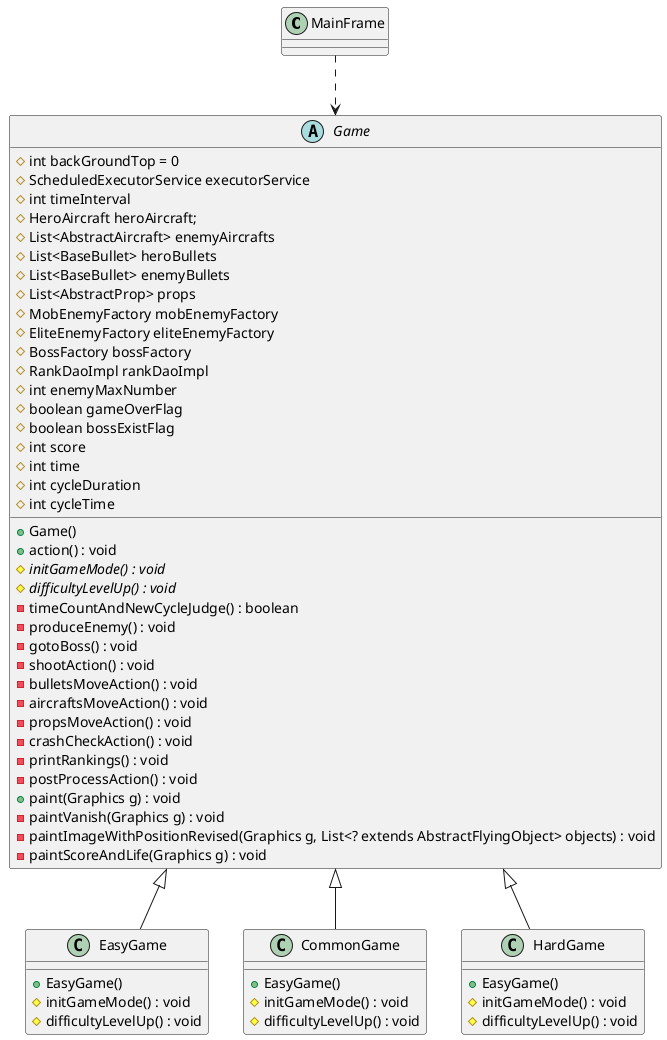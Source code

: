@startuml
class MainFrame

abstract class Game{
    # int backGroundTop = 0
    # ScheduledExecutorService executorService
    # int timeInterval
    # HeroAircraft heroAircraft;
    # List<AbstractAircraft> enemyAircrafts
    # List<BaseBullet> heroBullets
    # List<BaseBullet> enemyBullets
    # List<AbstractProp> props
    # MobEnemyFactory mobEnemyFactory
    # EliteEnemyFactory eliteEnemyFactory
    # BossFactory bossFactory
    # RankDaoImpl rankDaoImpl
    # int enemyMaxNumber
    # boolean gameOverFlag
    # boolean bossExistFlag
    # int score
    # int time
    # int cycleDuration
    # int cycleTime

    + Game()
    + action() : void
    # {abstract} initGameMode() : void
    # {abstract} difficultyLevelUp() : void
    - timeCountAndNewCycleJudge() : boolean
    - produceEnemy() : void
    - gotoBoss() : void
    - shootAction() : void
    - bulletsMoveAction() : void
    - aircraftsMoveAction() : void
    - propsMoveAction() : void
    - crashCheckAction() : void
    - printRankings() : void
    - postProcessAction() : void
    + paint(Graphics g) : void
    - paintVanish(Graphics g) : void
    - paintImageWithPositionRevised(Graphics g, List<? extends AbstractFlyingObject> objects) : void
    - paintScoreAndLife(Graphics g) : void
}

class EasyGame{
    + EasyGame()
    # initGameMode() : void
    # difficultyLevelUp() : void
}

class CommonGame{
    + EasyGame()
    # initGameMode() : void
    # difficultyLevelUp() : void
}

class HardGame{
    + EasyGame()
    # initGameMode() : void
    # difficultyLevelUp() : void
}


MainFrame ..> Game
Game <|-- EasyGame
Game <|-- CommonGame
Game <|-- HardGame
@enduml